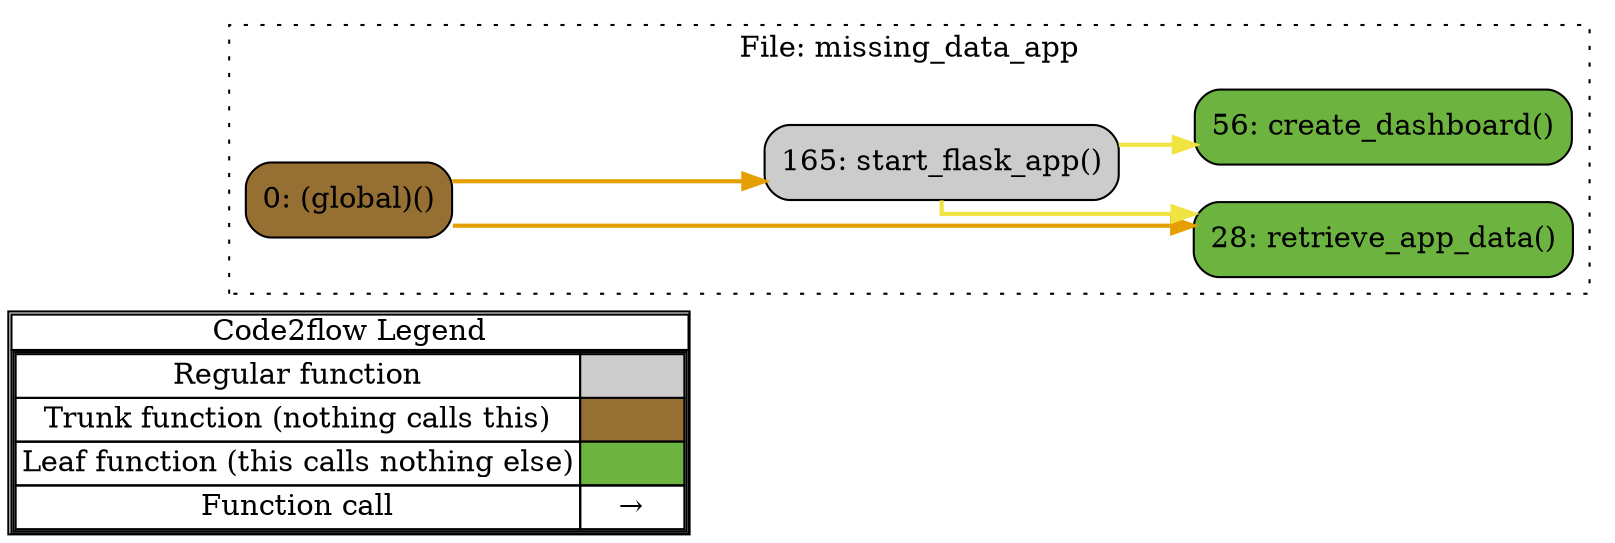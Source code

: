 digraph G {
concentrate=true;
splines="ortho";
rankdir="LR";
subgraph legend{
    rank = min;
    label = "legend";
    Legend [shape=none, margin=0, label = <
        <table cellspacing="0" cellpadding="0" border="1"><tr><td>Code2flow Legend</td></tr><tr><td>
        <table cellspacing="0">
        <tr><td>Regular function</td><td width="50px" bgcolor='#cccccc'></td></tr>
        <tr><td>Trunk function (nothing calls this)</td><td bgcolor='#966F33'></td></tr>
        <tr><td>Leaf function (this calls nothing else)</td><td bgcolor='#6db33f'></td></tr>
        <tr><td>Function call</td><td><font color='black'>&#8594;</font></td></tr>
        </table></td></tr></table>
        >];
}node_ec1e4fc1 [label="0: (global)()" name="missing_data_app::(global)" shape="rect" style="rounded,filled" fillcolor="#966F33" ];
node_e8f3cf2e [label="56: create_dashboard()" name="missing_data_app::create_dashboard" shape="rect" style="rounded,filled" fillcolor="#6db33f" ];
node_bbc02601 [label="28: retrieve_app_data()" name="missing_data_app::retrieve_app_data" shape="rect" style="rounded,filled" fillcolor="#6db33f" ];
node_932c3014 [label="165: start_flask_app()" name="missing_data_app::start_flask_app" shape="rect" style="rounded,filled" fillcolor="#cccccc" ];
node_ec1e4fc1 -> node_bbc02601 [color="#E69F00" penwidth="2"];
node_ec1e4fc1 -> node_932c3014 [color="#E69F00" penwidth="2"];
node_932c3014 -> node_e8f3cf2e [color="#F0E442" penwidth="2"];
node_932c3014 -> node_bbc02601 [color="#F0E442" penwidth="2"];
subgraph cluster_a4c3406b {
    node_bbc02601 node_e8f3cf2e node_932c3014 node_ec1e4fc1;
    label="File: missing_data_app";
    name="missing_data_app";
    style="filled";
    graph[style=dotted];
};
}
